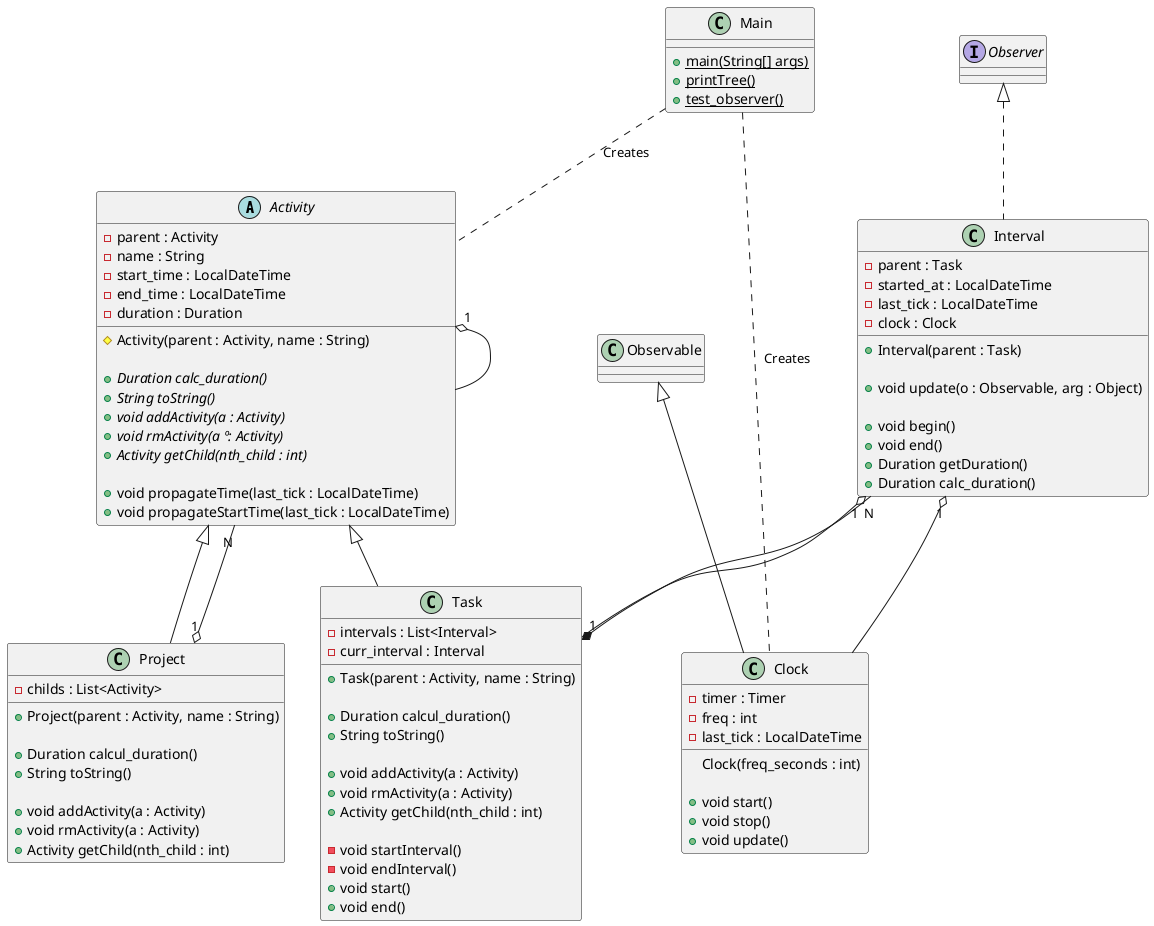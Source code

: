 @startuml

'Layout
together {
    class Activity
    class Task
    class Project
}

together {
    class Task
    class Interval
}

'Relations
Main .. Activity : "Creates"
Main .. Clock : "Creates"


Activity "1" o-- Activity
Project "1" o-- "N" Activity
Task "1" *-- "N" Interval

Interval "1" o-- Task
Interval "1" o-- Clock

'Classes
''Entry point
class Main {

    {static} + main(String[] args)
    {static} + printTree()
    {static} + test_observer()

}

''Composite
abstract class Activity {

    'Private vars
    - parent : Activity
    - name : String
    - start_time : LocalDateTime
    - end_time : LocalDateTime
    - duration : Duration
    
    'Constructor
    # Activity(parent : Activity, name : String)

    'Composite methods
    ''Recursive ones
    {abstract} + Duration calc_duration()
    {abstract} + String toString()
    ''Tree edition
    {abstract} + void addActivity(a : Activity)
    {abstract} + void rmActivity(a º: Activity)
    {abstract} + Activity getChild(nth_child : int)

    'Back propagation
    + void propagateTime(last_tick : LocalDateTime)
    + void propagateStartTime(last_tick : LocalDateTime)
}

class Project extends Activity {

    'Private vars
    - childs : List<Activity>

    'Constructor
    + Project(parent : Activity, name : String)

    'Composite methods
    + Duration calcul_duration()
    + String toString()

    + void addActivity(a : Activity)
    + void rmActivity(a : Activity)
    + Activity getChild(nth_child : int)
}

class Task extends Activity {

    'Private vars
    - intervals : List<Interval>
    - curr_interval : Interval

    'Constructor
    + Task(parent : Activity, name : String)

    'Composite methods
    + Duration calcul_duration()
    + String toString()

    + void addActivity(a : Activity)
    + void rmActivity(a : Activity)
    + Activity getChild(nth_child : int)

    'Leaf specific methods
    - void startInterval()
    - void endInterval()
    + void start()
    + void end()
}

''Observer
class Interval implements Observer {

    'Private vars
    - parent : Task
    - started_at : LocalDateTime
    - last_tick : LocalDateTime
    - clock : Clock
    

    'Constructor
    + Interval(parent : Task)

    'Observer patterns
    + void update(o : Observable, arg : Object)

    'Implementation specific
    + void begin()
    + void end()
    + Duration getDuration()
    +Duration calc_duration()
}

class Clock extends Observable {

    'Private vars
    - timer : Timer
    - freq : int
    - last_tick : LocalDateTime

    'Constructor
    Clock(freq_seconds : int)

    'Methods
    + void start()
    + void stop()
    + void update()

}

@enduml
